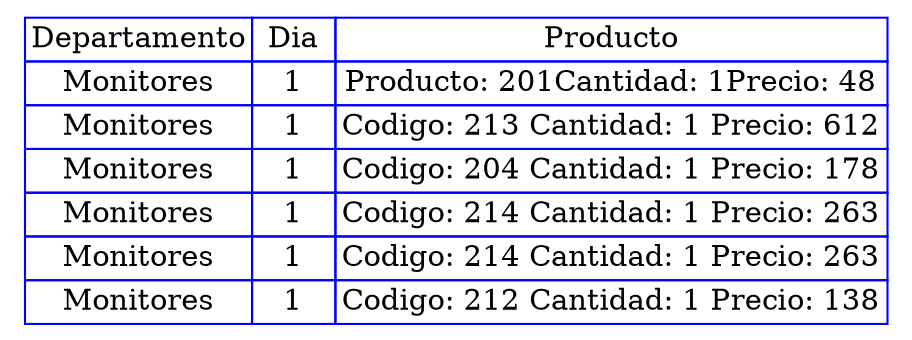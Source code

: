 digraph {
    tbl[
     shape=plaintext
     label=<
     <table border='0' cellborder='1' color='blue' cellspacing='0'>
<tr> <td>Departamento</td> <td> Dia </td> <td>Producto</td></tr>
<tr>
<td>Monitores</td>
<td>1</td>
<td>Producto: 201
Cantidad: 1
Precio: 48</td>
</tr><tr>
<td>Monitores</td>
<td>1</td>
<td>Codigo: 213 
Cantidad: 1 
Precio: 612</td>
</tr>
<tr>
<td>Monitores</td>
<td>1</td>
<td>Codigo: 204 
Cantidad: 1 
Precio: 178</td>
</tr>
<tr>
<td>Monitores</td>
<td>1</td>
<td>Codigo: 214 
Cantidad: 1 
Precio: 263</td>
</tr>
<tr>
<td>Monitores</td>
<td>1</td>
<td>Codigo: 214 
Cantidad: 1 
Precio: 263</td>
</tr>
<tr>
<td>Monitores</td>
<td>1</td>
<td>Codigo: 212 
Cantidad: 1 
Precio: 138</td>
</tr>
</table>
    >];
}